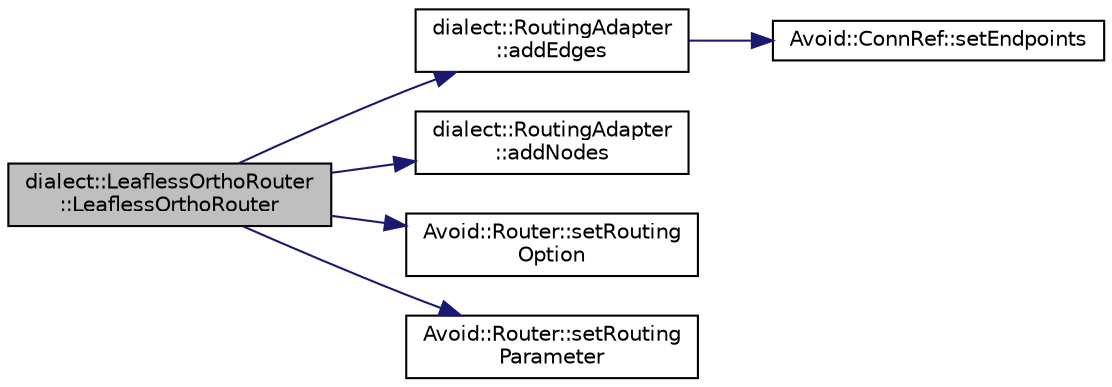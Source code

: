 digraph "dialect::LeaflessOrthoRouter::LeaflessOrthoRouter"
{
  edge [fontname="Helvetica",fontsize="10",labelfontname="Helvetica",labelfontsize="10"];
  node [fontname="Helvetica",fontsize="10",shape=record];
  rankdir="LR";
  Node0 [label="dialect::LeaflessOrthoRouter\l::LeaflessOrthoRouter",height=0.2,width=0.4,color="black", fillcolor="grey75", style="filled", fontcolor="black"];
  Node0 -> Node1 [color="midnightblue",fontsize="10",style="solid",fontname="Helvetica"];
  Node1 [label="dialect::RoutingAdapter\l::addEdges",height=0.2,width=0.4,color="black", fillcolor="white", style="filled",URL="$structdialect_1_1RoutingAdapter.html#a3ff650be16cbf63866b156c6e9e86109",tooltip="Add edges. "];
  Node1 -> Node2 [color="midnightblue",fontsize="10",style="solid",fontname="Helvetica"];
  Node2 [label="Avoid::ConnRef::setEndpoints",height=0.2,width=0.4,color="black", fillcolor="white", style="filled",URL="$classAvoid_1_1ConnRef.html#ae66e8c90dc191951fc0f64acc4c06d7c",tooltip="Sets both a new source and destination endpoint for this connector. "];
  Node0 -> Node3 [color="midnightblue",fontsize="10",style="solid",fontname="Helvetica"];
  Node3 [label="dialect::RoutingAdapter\l::addNodes",height=0.2,width=0.4,color="black", fillcolor="white", style="filled",URL="$structdialect_1_1RoutingAdapter.html#a566abf3aa1563c245f6c3448c145f966",tooltip="Add nodes. "];
  Node0 -> Node4 [color="midnightblue",fontsize="10",style="solid",fontname="Helvetica"];
  Node4 [label="Avoid::Router::setRouting\lOption",height=0.2,width=0.4,color="black", fillcolor="white", style="filled",URL="$classAvoid_1_1Router.html#a09f057f6d101f010588c9022893c9ac1",tooltip="Turn specific routing options on or off. "];
  Node0 -> Node5 [color="midnightblue",fontsize="10",style="solid",fontname="Helvetica"];
  Node5 [label="Avoid::Router::setRouting\lParameter",height=0.2,width=0.4,color="black", fillcolor="white", style="filled",URL="$classAvoid_1_1Router.html#a596cecf98ff1b40a8ee5c703e175ff62",tooltip="Sets values for routing parameters, including routing penalties. "];
}
